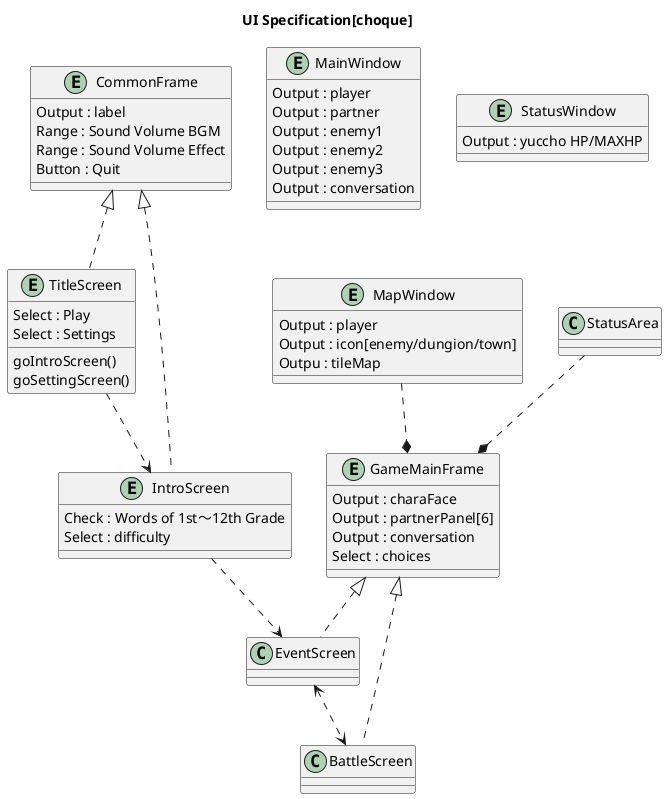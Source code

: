 @startuml
title UI Specification[choque]
entity "CommonFrame" {
  {field} Output : label
  {field} Range : Sound Volume BGM
  {field} Range : Sound Volume Effect
  {field} Button : Quit
}
entity "TitleScreen" {
  {field} Select : Play
  {field} Select : Settings
  {method} goIntroScreen()
  {method} goSettingScreen()
}
entity "IntroScreen" {
  {field} Check : Words of 1st～12th Grade
  {field} Select : difficulty
}
entity "GameMainFrame" {
  {field} Output : charaFace
  {field} Output : partnerPanel[6]
  {field} Output : conversation
  {field} Select : choices
}
entity "MainWindow" {
  {field} Output : player
  {field} Output : partner
  {field} Output : enemy1
  {field} Output : enemy2
  {field} Output : enemy3
  {field} Output : conversation
}
entity "MapWindow" {
  {field} Output : player
  {field} Output : icon[enemy/dungion/town]
  {field} Outpu : tileMap
}
entity "StatusWindow" {
  {field} Output : yuccho HP/MAXHP
}

CommonFrame <|.. TitleScreen 
CommonFrame <|.. IntroScreen
GameMainFrame <|.. EventScreen
GameMainFrame <|.. BattleScreen
StatusArea ..* GameMainFrame
MapWindow ..* GameMainFrame
TitleScreen ..> IntroScreen
IntroScreen ..> EventScreen
EventScreen <..> BattleScreen

@enduml
